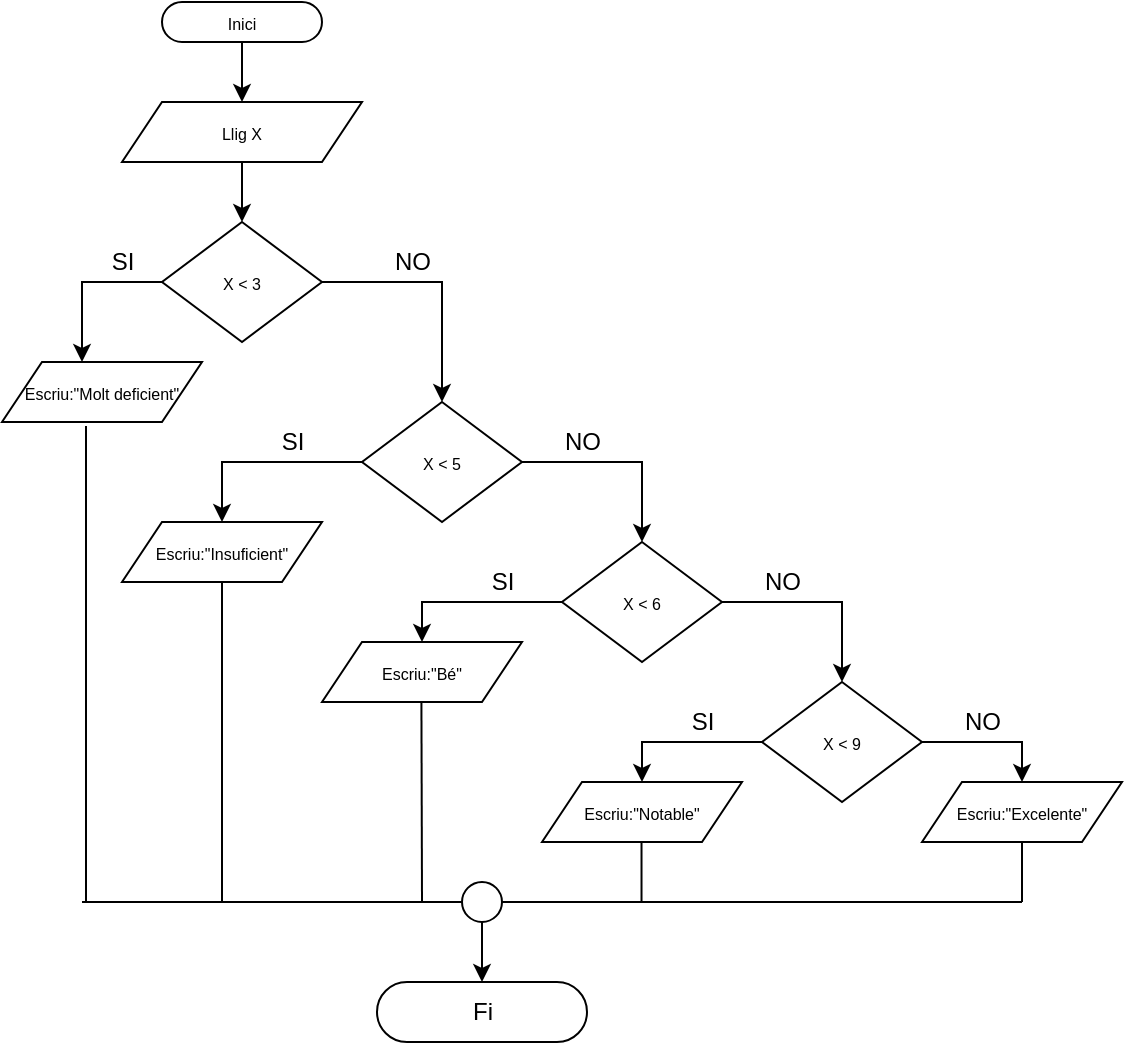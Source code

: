 <mxfile version="15.2.7" type="device"><diagram id="C-Yh-8jDA1c120jW1Fld" name="Page-1"><mxGraphModel dx="813" dy="709" grid="1" gridSize="10" guides="1" tooltips="1" connect="1" arrows="1" fold="1" page="1" pageScale="1" pageWidth="583" pageHeight="827" math="0" shadow="0"><root><mxCell id="0"/><mxCell id="1" parent="0"/><mxCell id="B8ZKkaKUnf7rDkgnpemt-2" style="edgeStyle=orthogonalEdgeStyle;rounded=0;orthogonalLoop=1;jettySize=auto;html=1;" edge="1" parent="1" source="B8ZKkaKUnf7rDkgnpemt-1"><mxGeometry relative="1" as="geometry"><mxPoint x="120" y="70" as="targetPoint"/></mxGeometry></mxCell><mxCell id="B8ZKkaKUnf7rDkgnpemt-1" value="&lt;font style=&quot;font-size: 8px&quot;&gt;Inici&lt;/font&gt;" style="rounded=1;whiteSpace=wrap;html=1;arcSize=50;" vertex="1" parent="1"><mxGeometry x="80" y="20" width="80" height="20" as="geometry"/></mxCell><mxCell id="B8ZKkaKUnf7rDkgnpemt-5" style="edgeStyle=orthogonalEdgeStyle;rounded=0;orthogonalLoop=1;jettySize=auto;html=1;entryX=0.5;entryY=0;entryDx=0;entryDy=0;" edge="1" parent="1" source="B8ZKkaKUnf7rDkgnpemt-3" target="B8ZKkaKUnf7rDkgnpemt-7"><mxGeometry relative="1" as="geometry"><mxPoint x="120" y="110" as="targetPoint"/></mxGeometry></mxCell><mxCell id="B8ZKkaKUnf7rDkgnpemt-3" value="&lt;font style=&quot;font-size: 8px&quot;&gt;Llig X&lt;/font&gt;" style="shape=parallelogram;perimeter=parallelogramPerimeter;whiteSpace=wrap;html=1;fixedSize=1;" vertex="1" parent="1"><mxGeometry x="60" y="70" width="120" height="30" as="geometry"/></mxCell><mxCell id="B8ZKkaKUnf7rDkgnpemt-9" style="edgeStyle=orthogonalEdgeStyle;rounded=0;orthogonalLoop=1;jettySize=auto;html=1;" edge="1" parent="1" source="B8ZKkaKUnf7rDkgnpemt-7"><mxGeometry relative="1" as="geometry"><mxPoint x="40" y="200" as="targetPoint"/><Array as="points"><mxPoint x="40" y="160"/></Array></mxGeometry></mxCell><mxCell id="B8ZKkaKUnf7rDkgnpemt-12" style="edgeStyle=orthogonalEdgeStyle;rounded=0;orthogonalLoop=1;jettySize=auto;html=1;entryX=0.5;entryY=0;entryDx=0;entryDy=0;" edge="1" parent="1" source="B8ZKkaKUnf7rDkgnpemt-7" target="B8ZKkaKUnf7rDkgnpemt-15"><mxGeometry relative="1" as="geometry"><mxPoint x="240" y="190" as="targetPoint"/><Array as="points"><mxPoint x="220" y="160"/></Array></mxGeometry></mxCell><mxCell id="B8ZKkaKUnf7rDkgnpemt-7" value="&lt;font style=&quot;font-size: 8px&quot;&gt;X &amp;lt; 3&lt;/font&gt;" style="rhombus;whiteSpace=wrap;html=1;" vertex="1" parent="1"><mxGeometry x="80" y="130" width="80" height="60" as="geometry"/></mxCell><mxCell id="B8ZKkaKUnf7rDkgnpemt-10" value="SI" style="text;html=1;align=center;verticalAlign=middle;resizable=0;points=[];autosize=1;strokeColor=none;fillColor=none;" vertex="1" parent="1"><mxGeometry x="45" y="140" width="30" height="20" as="geometry"/></mxCell><mxCell id="B8ZKkaKUnf7rDkgnpemt-11" value="&lt;font style=&quot;font-size: 8px&quot;&gt;Escriu:&quot;Molt deficient&quot;&lt;/font&gt;" style="shape=parallelogram;perimeter=parallelogramPerimeter;whiteSpace=wrap;html=1;fixedSize=1;" vertex="1" parent="1"><mxGeometry y="200" width="100" height="30" as="geometry"/></mxCell><mxCell id="B8ZKkaKUnf7rDkgnpemt-13" value="NO" style="text;html=1;align=center;verticalAlign=middle;resizable=0;points=[];autosize=1;strokeColor=none;fillColor=none;" vertex="1" parent="1"><mxGeometry x="190" y="140" width="30" height="20" as="geometry"/></mxCell><mxCell id="B8ZKkaKUnf7rDkgnpemt-16" style="edgeStyle=orthogonalEdgeStyle;rounded=0;orthogonalLoop=1;jettySize=auto;html=1;entryX=0.5;entryY=0;entryDx=0;entryDy=0;" edge="1" parent="1" source="B8ZKkaKUnf7rDkgnpemt-15" target="B8ZKkaKUnf7rDkgnpemt-20"><mxGeometry relative="1" as="geometry"><mxPoint x="110" y="280" as="targetPoint"/><Array as="points"><mxPoint x="110" y="250"/></Array></mxGeometry></mxCell><mxCell id="B8ZKkaKUnf7rDkgnpemt-18" style="edgeStyle=orthogonalEdgeStyle;rounded=0;orthogonalLoop=1;jettySize=auto;html=1;entryX=0.5;entryY=0;entryDx=0;entryDy=0;" edge="1" parent="1" source="B8ZKkaKUnf7rDkgnpemt-15" target="B8ZKkaKUnf7rDkgnpemt-21"><mxGeometry relative="1" as="geometry"><mxPoint x="320.0" y="280" as="targetPoint"/><Array as="points"><mxPoint x="320" y="250"/></Array></mxGeometry></mxCell><mxCell id="B8ZKkaKUnf7rDkgnpemt-15" value="&lt;font style=&quot;font-size: 8px&quot;&gt;X &amp;lt; 5&lt;/font&gt;" style="rhombus;whiteSpace=wrap;html=1;" vertex="1" parent="1"><mxGeometry x="180" y="220" width="80" height="60" as="geometry"/></mxCell><mxCell id="B8ZKkaKUnf7rDkgnpemt-17" value="SI" style="text;html=1;align=center;verticalAlign=middle;resizable=0;points=[];autosize=1;strokeColor=none;fillColor=none;" vertex="1" parent="1"><mxGeometry x="130" y="230" width="30" height="20" as="geometry"/></mxCell><mxCell id="B8ZKkaKUnf7rDkgnpemt-19" value="NO" style="text;html=1;align=center;verticalAlign=middle;resizable=0;points=[];autosize=1;strokeColor=none;fillColor=none;" vertex="1" parent="1"><mxGeometry x="275" y="230" width="30" height="20" as="geometry"/></mxCell><mxCell id="B8ZKkaKUnf7rDkgnpemt-20" value="&lt;font style=&quot;font-size: 8px&quot;&gt;Escriu:&quot;Insuficient&quot;&lt;/font&gt;" style="shape=parallelogram;perimeter=parallelogramPerimeter;whiteSpace=wrap;html=1;fixedSize=1;" vertex="1" parent="1"><mxGeometry x="60" y="280" width="100" height="30" as="geometry"/></mxCell><mxCell id="B8ZKkaKUnf7rDkgnpemt-22" style="edgeStyle=orthogonalEdgeStyle;rounded=0;orthogonalLoop=1;jettySize=auto;html=1;entryX=0.5;entryY=0;entryDx=0;entryDy=0;" edge="1" parent="1" source="B8ZKkaKUnf7rDkgnpemt-21" target="B8ZKkaKUnf7rDkgnpemt-24"><mxGeometry relative="1" as="geometry"><mxPoint x="210" y="340" as="targetPoint"/><Array as="points"><mxPoint x="210" y="320"/></Array></mxGeometry></mxCell><mxCell id="B8ZKkaKUnf7rDkgnpemt-25" style="edgeStyle=orthogonalEdgeStyle;rounded=0;orthogonalLoop=1;jettySize=auto;html=1;entryX=0.5;entryY=0;entryDx=0;entryDy=0;" edge="1" parent="1" source="B8ZKkaKUnf7rDkgnpemt-21" target="B8ZKkaKUnf7rDkgnpemt-27"><mxGeometry relative="1" as="geometry"><mxPoint x="420.0" y="340" as="targetPoint"/><Array as="points"><mxPoint x="420" y="320"/></Array></mxGeometry></mxCell><mxCell id="B8ZKkaKUnf7rDkgnpemt-21" value="&lt;font style=&quot;font-size: 8px&quot;&gt;X &amp;lt; 6&lt;/font&gt;" style="rhombus;whiteSpace=wrap;html=1;" vertex="1" parent="1"><mxGeometry x="280" y="290" width="80" height="60" as="geometry"/></mxCell><mxCell id="B8ZKkaKUnf7rDkgnpemt-23" value="SI" style="text;html=1;align=center;verticalAlign=middle;resizable=0;points=[];autosize=1;strokeColor=none;fillColor=none;" vertex="1" parent="1"><mxGeometry x="235" y="300" width="30" height="20" as="geometry"/></mxCell><mxCell id="B8ZKkaKUnf7rDkgnpemt-24" value="&lt;span style=&quot;font-size: 8px&quot;&gt;Escriu:&quot;Bé&quot;&lt;/span&gt;" style="shape=parallelogram;perimeter=parallelogramPerimeter;whiteSpace=wrap;html=1;fixedSize=1;" vertex="1" parent="1"><mxGeometry x="160" y="340" width="100" height="30" as="geometry"/></mxCell><mxCell id="B8ZKkaKUnf7rDkgnpemt-26" value="NO" style="text;html=1;align=center;verticalAlign=middle;resizable=0;points=[];autosize=1;strokeColor=none;fillColor=none;" vertex="1" parent="1"><mxGeometry x="375" y="300" width="30" height="20" as="geometry"/></mxCell><mxCell id="B8ZKkaKUnf7rDkgnpemt-28" style="edgeStyle=orthogonalEdgeStyle;rounded=0;orthogonalLoop=1;jettySize=auto;html=1;exitX=0;exitY=0.5;exitDx=0;exitDy=0;entryX=0.5;entryY=0;entryDx=0;entryDy=0;" edge="1" parent="1" source="B8ZKkaKUnf7rDkgnpemt-27" target="B8ZKkaKUnf7rDkgnpemt-30"><mxGeometry relative="1" as="geometry"><mxPoint x="320" y="410" as="targetPoint"/><Array as="points"><mxPoint x="320" y="390"/></Array></mxGeometry></mxCell><mxCell id="B8ZKkaKUnf7rDkgnpemt-31" style="edgeStyle=orthogonalEdgeStyle;rounded=0;orthogonalLoop=1;jettySize=auto;html=1;entryX=0.5;entryY=0;entryDx=0;entryDy=0;entryPerimeter=0;" edge="1" parent="1" source="B8ZKkaKUnf7rDkgnpemt-27" target="B8ZKkaKUnf7rDkgnpemt-33"><mxGeometry relative="1" as="geometry"><mxPoint x="510" y="410" as="targetPoint"/><Array as="points"><mxPoint x="510" y="390"/></Array></mxGeometry></mxCell><mxCell id="B8ZKkaKUnf7rDkgnpemt-27" value="&lt;font style=&quot;font-size: 8px&quot;&gt;X &amp;lt; 9&lt;/font&gt;" style="rhombus;whiteSpace=wrap;html=1;" vertex="1" parent="1"><mxGeometry x="380" y="360" width="80" height="60" as="geometry"/></mxCell><mxCell id="B8ZKkaKUnf7rDkgnpemt-29" value="SI" style="text;html=1;align=center;verticalAlign=middle;resizable=0;points=[];autosize=1;strokeColor=none;fillColor=none;" vertex="1" parent="1"><mxGeometry x="335" y="370" width="30" height="20" as="geometry"/></mxCell><mxCell id="B8ZKkaKUnf7rDkgnpemt-30" value="&lt;span style=&quot;font-size: 8px&quot;&gt;Escriu:&quot;Notable&quot;&lt;/span&gt;" style="shape=parallelogram;perimeter=parallelogramPerimeter;whiteSpace=wrap;html=1;fixedSize=1;" vertex="1" parent="1"><mxGeometry x="270" y="410" width="100" height="30" as="geometry"/></mxCell><mxCell id="B8ZKkaKUnf7rDkgnpemt-32" value="NO" style="text;html=1;align=center;verticalAlign=middle;resizable=0;points=[];autosize=1;strokeColor=none;fillColor=none;" vertex="1" parent="1"><mxGeometry x="475" y="370" width="30" height="20" as="geometry"/></mxCell><mxCell id="B8ZKkaKUnf7rDkgnpemt-33" value="&lt;span style=&quot;font-size: 8px&quot;&gt;Escriu:&quot;Excelente&quot;&lt;/span&gt;" style="shape=parallelogram;perimeter=parallelogramPerimeter;whiteSpace=wrap;html=1;fixedSize=1;" vertex="1" parent="1"><mxGeometry x="460" y="410" width="100" height="30" as="geometry"/></mxCell><mxCell id="B8ZKkaKUnf7rDkgnpemt-34" value="" style="endArrow=none;html=1;entryX=0.42;entryY=1.067;entryDx=0;entryDy=0;entryPerimeter=0;" edge="1" parent="1" target="B8ZKkaKUnf7rDkgnpemt-11"><mxGeometry width="50" height="50" relative="1" as="geometry"><mxPoint x="42" y="470" as="sourcePoint"/><mxPoint x="310" y="340" as="targetPoint"/></mxGeometry></mxCell><mxCell id="B8ZKkaKUnf7rDkgnpemt-35" value="" style="endArrow=none;html=1;entryX=0.5;entryY=1;entryDx=0;entryDy=0;" edge="1" parent="1" target="B8ZKkaKUnf7rDkgnpemt-20"><mxGeometry width="50" height="50" relative="1" as="geometry"><mxPoint x="110" y="470" as="sourcePoint"/><mxPoint x="52" y="242.01" as="targetPoint"/></mxGeometry></mxCell><mxCell id="B8ZKkaKUnf7rDkgnpemt-36" value="" style="endArrow=none;html=1;" edge="1" parent="1"><mxGeometry width="50" height="50" relative="1" as="geometry"><mxPoint x="40" y="470" as="sourcePoint"/><mxPoint x="230" y="470" as="targetPoint"/></mxGeometry></mxCell><mxCell id="B8ZKkaKUnf7rDkgnpemt-37" value="" style="endArrow=none;html=1;" edge="1" parent="1"><mxGeometry width="50" height="50" relative="1" as="geometry"><mxPoint x="250" y="470" as="sourcePoint"/><mxPoint x="510" y="470" as="targetPoint"/></mxGeometry></mxCell><mxCell id="B8ZKkaKUnf7rDkgnpemt-38" value="" style="endArrow=none;html=1;entryX=0.5;entryY=1;entryDx=0;entryDy=0;" edge="1" parent="1" target="B8ZKkaKUnf7rDkgnpemt-33"><mxGeometry width="50" height="50" relative="1" as="geometry"><mxPoint x="510" y="470" as="sourcePoint"/><mxPoint x="520" y="480" as="targetPoint"/></mxGeometry></mxCell><mxCell id="B8ZKkaKUnf7rDkgnpemt-39" value="" style="endArrow=none;html=1;entryX=0.5;entryY=1;entryDx=0;entryDy=0;" edge="1" parent="1"><mxGeometry width="50" height="50" relative="1" as="geometry"><mxPoint x="319.76" y="470" as="sourcePoint"/><mxPoint x="319.76" y="440" as="targetPoint"/></mxGeometry></mxCell><mxCell id="B8ZKkaKUnf7rDkgnpemt-40" value="" style="endArrow=none;html=1;entryX=0.5;entryY=1;entryDx=0;entryDy=0;" edge="1" parent="1"><mxGeometry width="50" height="50" relative="1" as="geometry"><mxPoint x="210" y="470" as="sourcePoint"/><mxPoint x="209.71" y="370" as="targetPoint"/></mxGeometry></mxCell><mxCell id="B8ZKkaKUnf7rDkgnpemt-42" style="edgeStyle=orthogonalEdgeStyle;rounded=0;orthogonalLoop=1;jettySize=auto;html=1;" edge="1" parent="1" source="B8ZKkaKUnf7rDkgnpemt-41" target="B8ZKkaKUnf7rDkgnpemt-43"><mxGeometry relative="1" as="geometry"><mxPoint x="240.0" y="520" as="targetPoint"/></mxGeometry></mxCell><mxCell id="B8ZKkaKUnf7rDkgnpemt-41" value="" style="ellipse;whiteSpace=wrap;html=1;aspect=fixed;" vertex="1" parent="1"><mxGeometry x="230" y="460" width="20" height="20" as="geometry"/></mxCell><mxCell id="B8ZKkaKUnf7rDkgnpemt-43" value="Fi" style="rounded=1;whiteSpace=wrap;html=1;arcSize=50;" vertex="1" parent="1"><mxGeometry x="187.5" y="510" width="105" height="30" as="geometry"/></mxCell></root></mxGraphModel></diagram></mxfile>